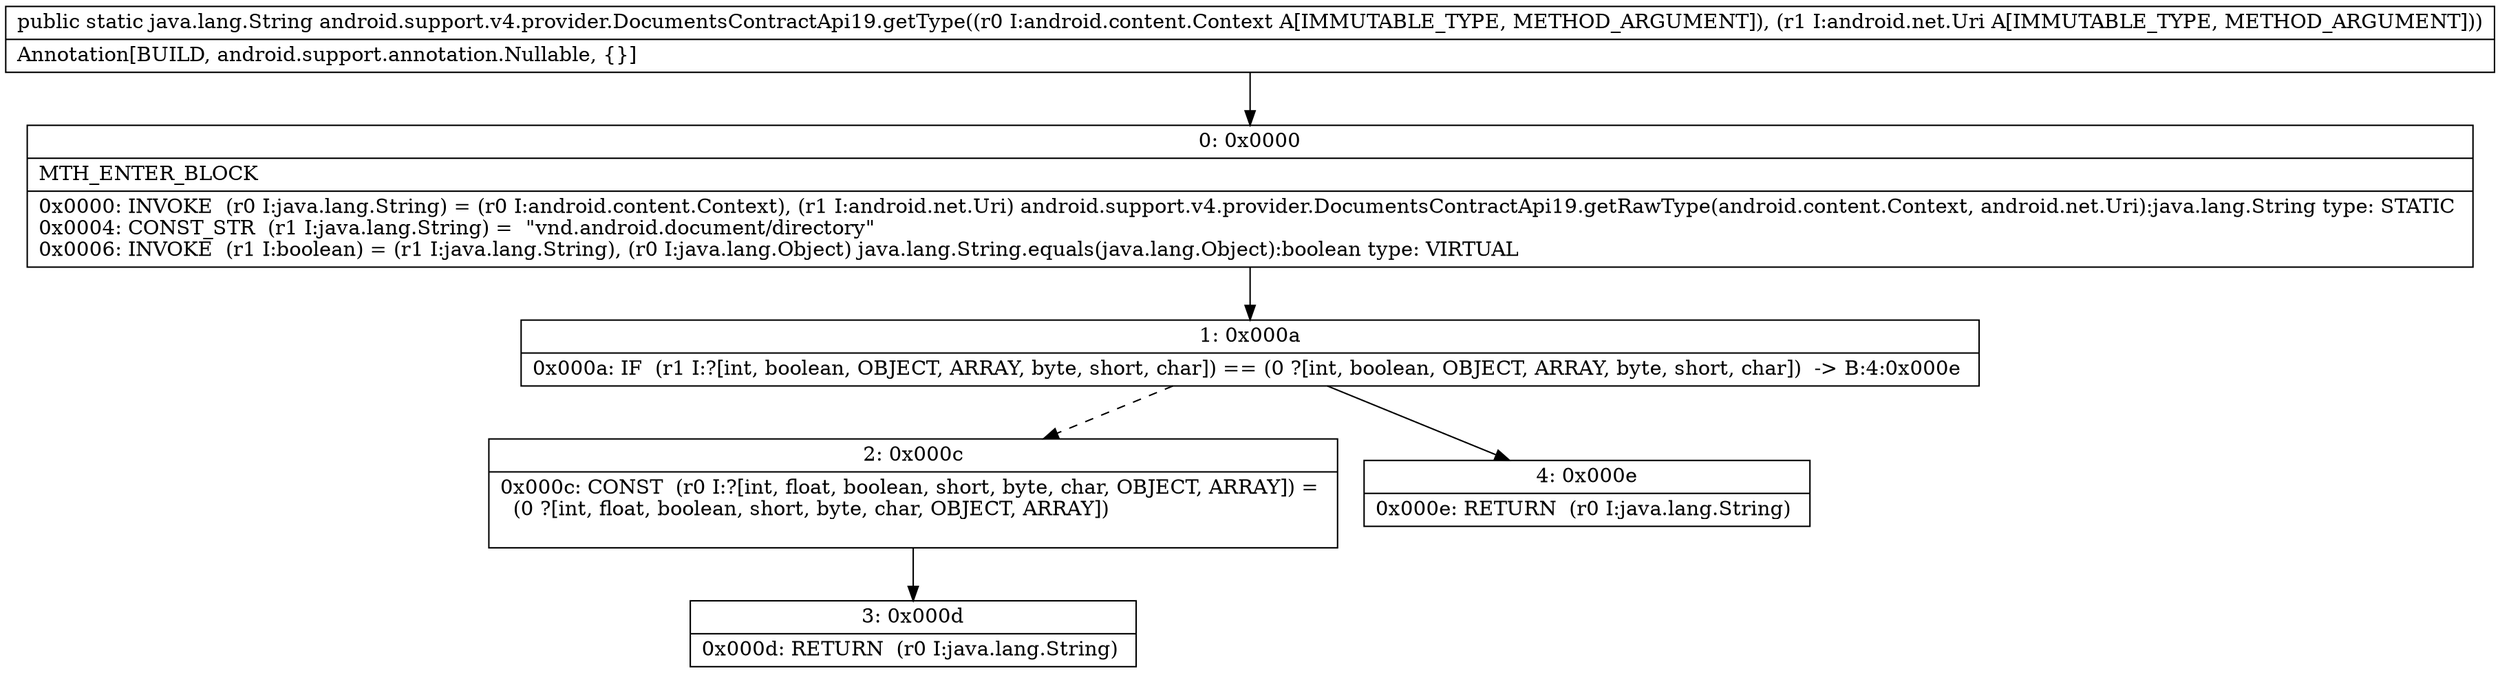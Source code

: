 digraph "CFG forandroid.support.v4.provider.DocumentsContractApi19.getType(Landroid\/content\/Context;Landroid\/net\/Uri;)Ljava\/lang\/String;" {
Node_0 [shape=record,label="{0\:\ 0x0000|MTH_ENTER_BLOCK\l|0x0000: INVOKE  (r0 I:java.lang.String) = (r0 I:android.content.Context), (r1 I:android.net.Uri) android.support.v4.provider.DocumentsContractApi19.getRawType(android.content.Context, android.net.Uri):java.lang.String type: STATIC \l0x0004: CONST_STR  (r1 I:java.lang.String) =  \"vnd.android.document\/directory\" \l0x0006: INVOKE  (r1 I:boolean) = (r1 I:java.lang.String), (r0 I:java.lang.Object) java.lang.String.equals(java.lang.Object):boolean type: VIRTUAL \l}"];
Node_1 [shape=record,label="{1\:\ 0x000a|0x000a: IF  (r1 I:?[int, boolean, OBJECT, ARRAY, byte, short, char]) == (0 ?[int, boolean, OBJECT, ARRAY, byte, short, char])  \-\> B:4:0x000e \l}"];
Node_2 [shape=record,label="{2\:\ 0x000c|0x000c: CONST  (r0 I:?[int, float, boolean, short, byte, char, OBJECT, ARRAY]) = \l  (0 ?[int, float, boolean, short, byte, char, OBJECT, ARRAY])\l \l}"];
Node_3 [shape=record,label="{3\:\ 0x000d|0x000d: RETURN  (r0 I:java.lang.String) \l}"];
Node_4 [shape=record,label="{4\:\ 0x000e|0x000e: RETURN  (r0 I:java.lang.String) \l}"];
MethodNode[shape=record,label="{public static java.lang.String android.support.v4.provider.DocumentsContractApi19.getType((r0 I:android.content.Context A[IMMUTABLE_TYPE, METHOD_ARGUMENT]), (r1 I:android.net.Uri A[IMMUTABLE_TYPE, METHOD_ARGUMENT]))  | Annotation[BUILD, android.support.annotation.Nullable, \{\}]\l}"];
MethodNode -> Node_0;
Node_0 -> Node_1;
Node_1 -> Node_2[style=dashed];
Node_1 -> Node_4;
Node_2 -> Node_3;
}

